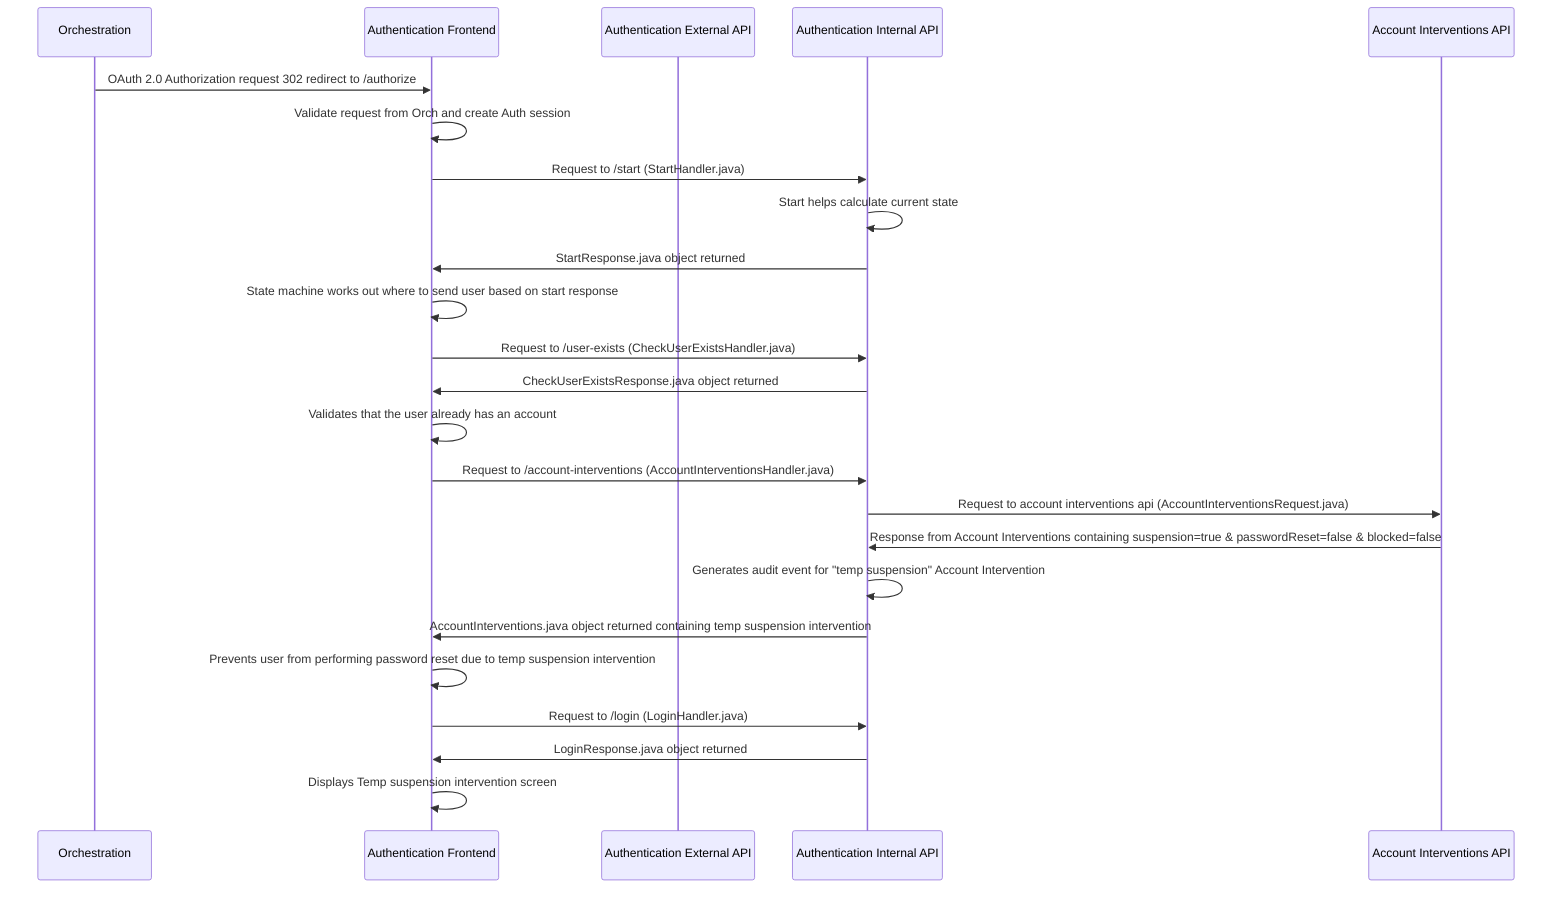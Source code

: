 sequenceDiagram
    participant orch_api as Orchestration
    participant auth_frontend as Authentication Frontend
    participant auth_external_api as Authentication External API
    participant auth_internal_api as Authentication Internal API
    participant account_interventions as Account Interventions API    
    orch_api ->> auth_frontend : OAuth 2.0 Authorization request 302 redirect to /authorize
    auth_frontend ->> auth_frontend : Validate request from Orch and create Auth session 
    auth_frontend ->> auth_internal_api : Request to /start (StartHandler.java)
    auth_internal_api ->> auth_internal_api : Start helps calculate current state
    auth_internal_api ->> auth_frontend : StartResponse.java object returned
    auth_frontend ->> auth_frontend : State machine works out where to send user based on start response
    auth_frontend ->> auth_internal_api : Request to /user-exists (CheckUserExistsHandler.java)
    auth_internal_api ->> auth_frontend: CheckUserExistsResponse.java object returned
    auth_frontend ->> auth_frontend: Validates that the user already has an account
    auth_frontend ->> auth_internal_api : Request to /account-interventions (AccountInterventionsHandler.java)
    auth_internal_api ->> account_interventions : Request to account interventions api (AccountInterventionsRequest.java)
    account_interventions ->> auth_internal_api : Response from Account Interventions containing suspension=true & passwordReset=false & blocked=false
    auth_internal_api ->> auth_internal_api : Generates audit event for "temp suspension" Account Intervention
    auth_internal_api ->> auth_frontend: AccountInterventions.java object returned containing temp suspension intervention
    auth_frontend ->> auth_frontend: Prevents user from performing password reset due to temp suspension intervention
    auth_frontend ->> auth_internal_api : Request to /login (LoginHandler.java)
    auth_internal_api ->> auth_frontend: LoginResponse.java object returned
    auth_frontend ->> auth_frontend : Displays Temp suspension intervention screen